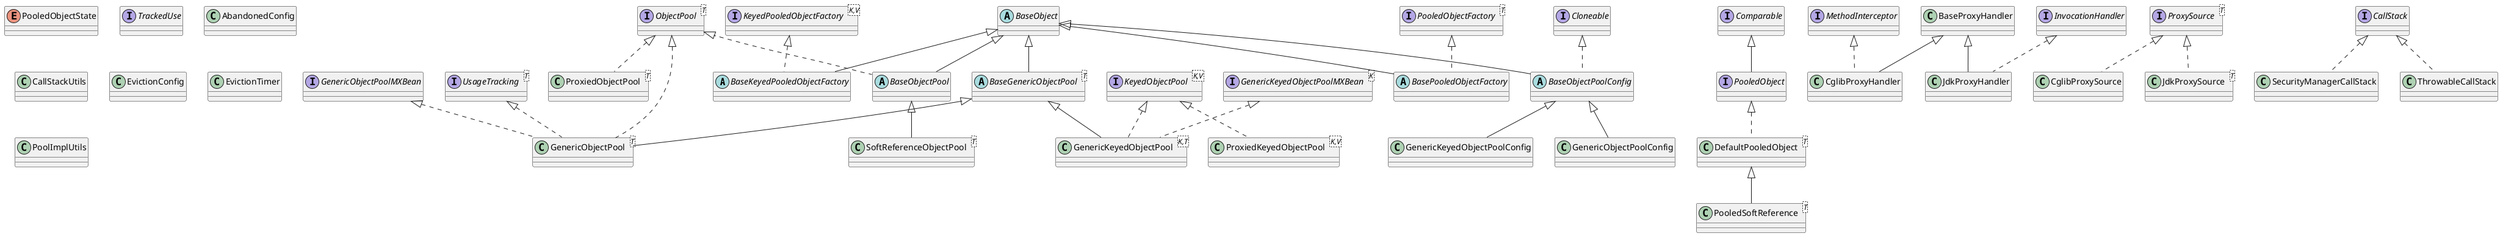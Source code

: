 @startuml

abstract class BaseKeyedPooledObjectFactory extends BaseObject implements KeyedPooledObjectFactory

abstract class BaseObject

abstract class BaseObjectPool extends BaseObject implements ObjectPool

abstract class BasePooledObjectFactory extends BaseObject implements PooledObjectFactory

interface KeyedObjectPool<K,V>

interface KeyedPooledObjectFactory<K,V>

interface ObjectPool<T>

interface PooledObject extends Comparable

interface PooledObjectFactory<T>

enum PooledObjectState

interface TrackedUse

interface UsageTracking<T>


class BaseProxyHandler

class CglibProxyHandler extends BaseProxyHandler implements MethodInterceptor

class CglibProxySource implements ProxySource

class JdkProxyHandler extends BaseProxyHandler implements InvocationHandler

class JdkProxySource<T> implements ProxySource

class ProxiedKeyedObjectPool<K,V> implements KeyedObjectPool

class ProxiedObjectPool<T> implements ObjectPool

interface ProxySource<T>



class AbandonedConfig

abstract class BaseGenericObjectPool<T> extends BaseObject

abstract class BaseObjectPoolConfig extends BaseObject implements Cloneable

interface CallStack

class CallStackUtils

class DefaultEvictionPolicy<T> implements EvictionPolicy

class DefaultPooledObject<T> implements PooledObject

class DefaultPooledObjectInfo implements DefaultPooledObjectInfoMBean

interface DefaultPooledObjectInfoMBean

class EvictionConfig

interface EvictionPolicy<T>

class EvictionTimer

class GenericKeyedObjectPool<K,T> extends BaseGenericObjectPool implements KeyedObjectPool, GenericKeyedObjectPoolMXBean

class GenericKeyedObjectPoolConfig extends BaseObjectPoolConfig

interface GenericKeyedObjectPoolMXBean<K>

class GenericObjectPool<T> extends BaseGenericObjectPool implements ObjectPool, GenericObjectPoolMXBean, UsageTracking

class GenericObjectPoolConfig extends BaseObjectPoolConfig

interface GenericObjectPoolMXBean

class InterruptibleReentrantLock extends ReentrantLock

class LinkedBlockingDeque<E> extends AbstractQueue implements Deque, Serializable

class PooledSoftReference<T> extends DefaultPooledObject

class PoolImplUtils

class SecurityManagerCallStack implements CallStack

class SoftReferenceObjectPool<T> extends BaseObjectPool

class ThrowableCallStack implements CallStack


@enduml